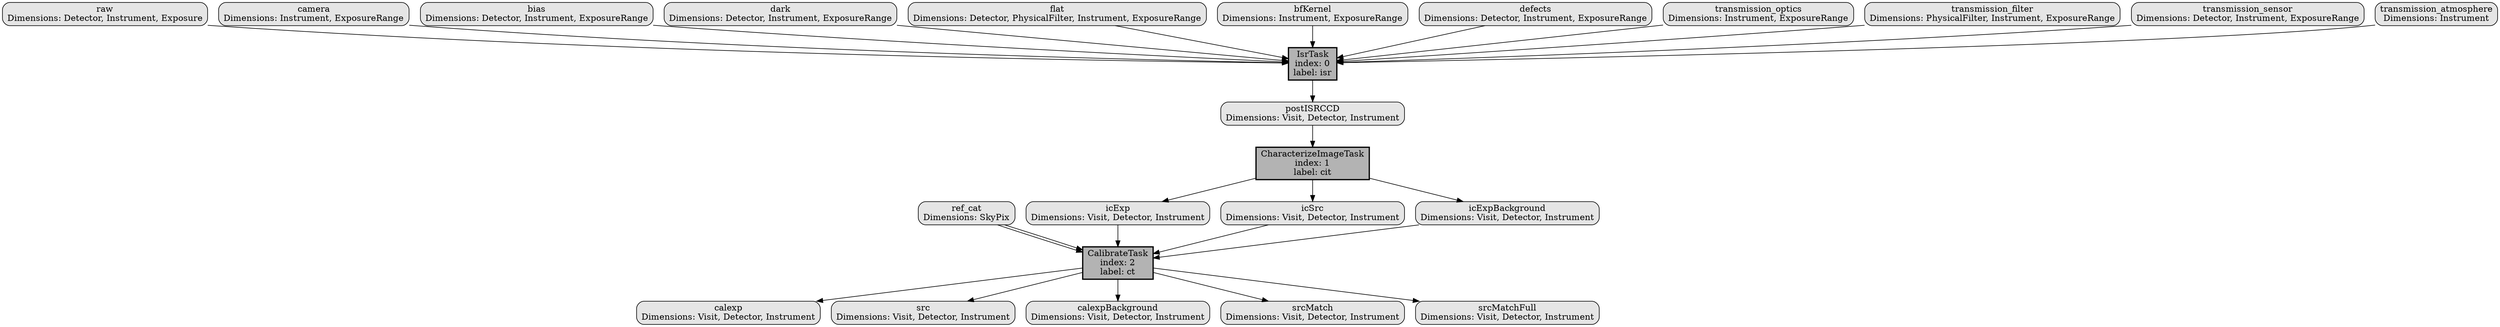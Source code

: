 digraph Pipeline {
task0 [shape="box", style="filled,bold", fillcolor="gray70", label="IsrTask\nindex: 0\nlabel: isr"];
raw [shape="box", style="rounded,filled", fillcolor="gray90", label="raw\nDimensions: Detector, Instrument, Exposure"];
raw -> task0;
camera [shape="box", style="rounded,filled", fillcolor="gray90", label="camera\nDimensions: Instrument, ExposureRange"];
camera -> task0;
bias [shape="box", style="rounded,filled", fillcolor="gray90", label="bias\nDimensions: Detector, Instrument, ExposureRange"];
bias -> task0;
dark [shape="box", style="rounded,filled", fillcolor="gray90", label="dark\nDimensions: Detector, Instrument, ExposureRange"];
dark -> task0;
flat [shape="box", style="rounded,filled", fillcolor="gray90", label="flat\nDimensions: Detector, PhysicalFilter, Instrument, ExposureRange"];
flat -> task0;
bfKernel [shape="box", style="rounded,filled", fillcolor="gray90", label="bfKernel\nDimensions: Instrument, ExposureRange"];
bfKernel -> task0;
defects [shape="box", style="rounded,filled", fillcolor="gray90", label="defects\nDimensions: Detector, Instrument, ExposureRange"];
defects -> task0;
transmission_optics [shape="box", style="rounded,filled", fillcolor="gray90", label="transmission_optics\nDimensions: Instrument, ExposureRange"];
transmission_optics -> task0;
transmission_filter [shape="box", style="rounded,filled", fillcolor="gray90", label="transmission_filter\nDimensions: PhysicalFilter, Instrument, ExposureRange"];
transmission_filter -> task0;
transmission_sensor [shape="box", style="rounded,filled", fillcolor="gray90", label="transmission_sensor\nDimensions: Detector, Instrument, ExposureRange"];
transmission_sensor -> task0;
transmission_atmosphere [shape="box", style="rounded,filled", fillcolor="gray90", label="transmission_atmosphere\nDimensions: Instrument"];
transmission_atmosphere -> task0;
postISRCCD [shape="box", style="rounded,filled", fillcolor="gray90", label="postISRCCD\nDimensions: Visit, Detector, Instrument"];
task0 -> postISRCCD;
task1 [shape="box", style="filled,bold", fillcolor="gray70", label="CharacterizeImageTask\nindex: 1\nlabel: cit"];
postISRCCD -> task1;
icExp [shape="box", style="rounded,filled", fillcolor="gray90", label="icExp\nDimensions: Visit, Detector, Instrument"];
task1 -> icExp;
icSrc [shape="box", style="rounded,filled", fillcolor="gray90", label="icSrc\nDimensions: Visit, Detector, Instrument"];
task1 -> icSrc;
icExpBackground [shape="box", style="rounded,filled", fillcolor="gray90", label="icExpBackground\nDimensions: Visit, Detector, Instrument"];
task1 -> icExpBackground;
task2 [shape="box", style="filled,bold", fillcolor="gray70", label="CalibrateTask\nindex: 2\nlabel: ct"];
icExp -> task2;
icExpBackground -> task2;
icSrc -> task2;
ref_cat [shape="box", style="rounded,filled", fillcolor="gray90", label="ref_cat\nDimensions: SkyPix"];
ref_cat -> task2;
ref_cat -> task2;
calexp [shape="box", style="rounded,filled", fillcolor="gray90", label="calexp\nDimensions: Visit, Detector, Instrument"];
task2 -> calexp;
src [shape="box", style="rounded,filled", fillcolor="gray90", label="src\nDimensions: Visit, Detector, Instrument"];
task2 -> src;
calexpBackground [shape="box", style="rounded,filled", fillcolor="gray90", label="calexpBackground\nDimensions: Visit, Detector, Instrument"];
task2 -> calexpBackground;
srcMatch [shape="box", style="rounded,filled", fillcolor="gray90", label="srcMatch\nDimensions: Visit, Detector, Instrument"];
task2 -> srcMatch;
srcMatchFull [shape="box", style="rounded,filled", fillcolor="gray90", label="srcMatchFull\nDimensions: Visit, Detector, Instrument"];
task2 -> srcMatchFull;
}
